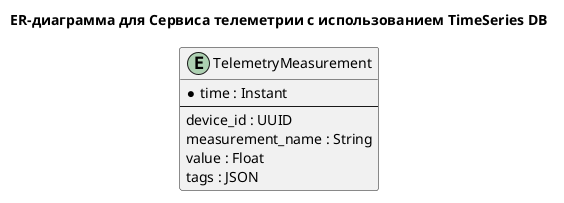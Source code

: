 @startuml

title ER-диаграмма для Сервиса телеметрии с использованием TimeSeries DB

entity "TelemetryMeasurement" as TM {
* time : Instant
--
device_id : UUID
measurement_name : String
value : Float
tags : JSON
}

@enduml